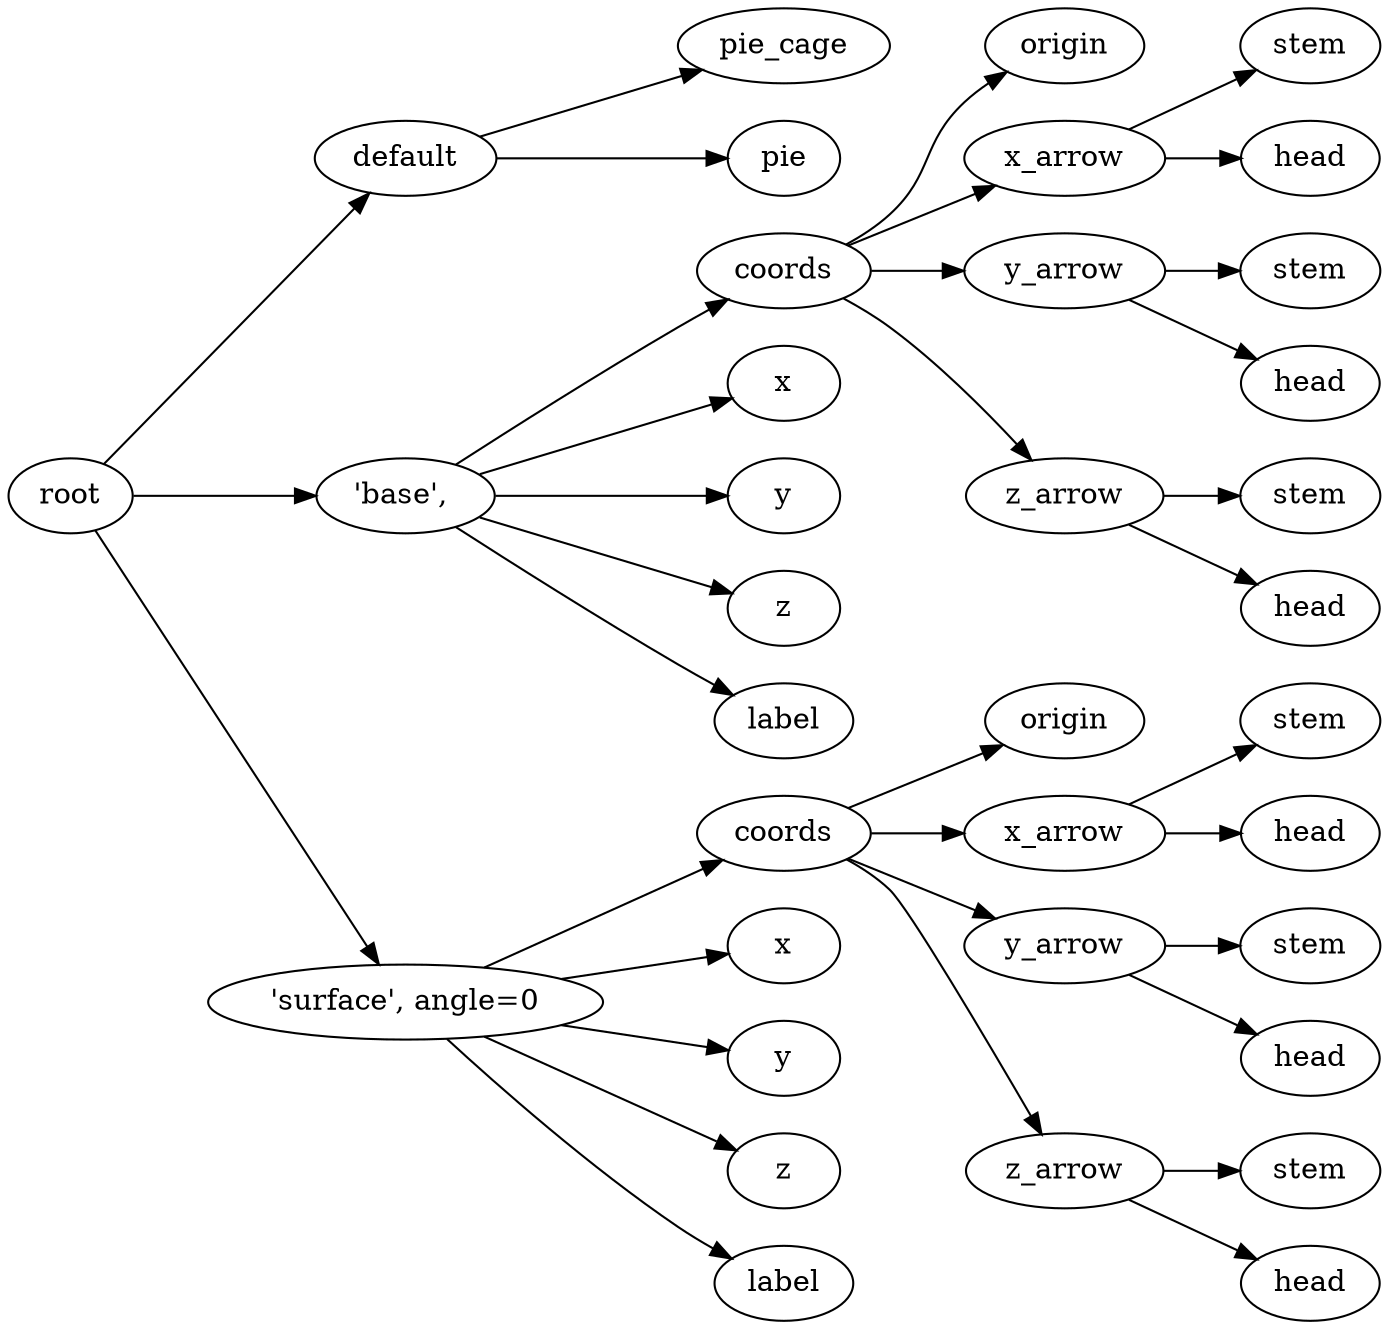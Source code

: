 digraph default {
	graph [rankdir=LR]
	root_1 [label=root href="javascript:s=&quot;\(\)\nNone&quot;; console.log(s); alert(s);"]
	default_2 [label=default href="javascript:s=&quot;\(&#x27;default&#x27;,\)\nPie&quot;; console.log(s); alert(s);" tooltip=Pie]
	pie_cage_3 [label=pie_cage href="javascript:s=&quot;\(&#x27;default&#x27;,\ &#x27;pie_cage&#x27;\)\nCylinder&quot;; console.log(s); alert(s);" tooltip=Cylinder]
	pie_4 [label=pie href="javascript:s=&quot;\(&#x27;default&#x27;,\ &#x27;pie&#x27;\)\nRotateExtrude&quot;; console.log(s); alert(s);" tooltip=RotateExtrude]
	5 [label="'base',\ " href="javascript:s=&quot;\(&quot;&#x27;base&#x27;,\ &quot;,\)\nAnnotatedCoordinates&quot;; console.log(s); alert(s);" tooltip=AnnotatedCoordinates]
	coords_6 [label=coords href="javascript:s=&quot;\(&quot;&#x27;base&#x27;,\ &quot;,\ &#x27;coords&#x27;\)\nCoordinates&quot;; console.log(s); alert(s);" tooltip=Coordinates]
	origin_7 [label=origin href="javascript:s=&quot;\(&quot;&#x27;base&#x27;,\ &quot;,\ &#x27;coords&#x27;,\ &#x27;origin&#x27;\)\nCoordinatesCage&quot;; console.log(s); alert(s);" tooltip=CoordinatesCage]
	x_arrow_8 [label=x_arrow href="javascript:s=&quot;\(&quot;&#x27;base&#x27;,\ &quot;,\ &#x27;coords&#x27;,\ &#x27;x_arrow&#x27;\)\nArrow&quot;; console.log(s); alert(s);" tooltip=Arrow]
	stem_9 [label=stem href="javascript:s=&quot;\(&quot;&#x27;base&#x27;,\ &quot;,\ &#x27;coords&#x27;,\ &#x27;x_arrow&#x27;,\ &#x27;stem&#x27;\)\nCone&quot;; console.log(s); alert(s);" tooltip=Cone]
	head_10 [label=head href="javascript:s=&quot;\(&quot;&#x27;base&#x27;,\ &quot;,\ &#x27;coords&#x27;,\ &#x27;x_arrow&#x27;,\ &#x27;head&#x27;\)\nCone&quot;; console.log(s); alert(s);" tooltip=Cone]
	y_arrow_11 [label=y_arrow href="javascript:s=&quot;\(&quot;&#x27;base&#x27;,\ &quot;,\ &#x27;coords&#x27;,\ &#x27;y_arrow&#x27;\)\nArrow&quot;; console.log(s); alert(s);" tooltip=Arrow]
	stem_12 [label=stem href="javascript:s=&quot;\(&quot;&#x27;base&#x27;,\ &quot;,\ &#x27;coords&#x27;,\ &#x27;y_arrow&#x27;,\ &#x27;stem&#x27;\)\nCone&quot;; console.log(s); alert(s);" tooltip=Cone]
	head_13 [label=head href="javascript:s=&quot;\(&quot;&#x27;base&#x27;,\ &quot;,\ &#x27;coords&#x27;,\ &#x27;y_arrow&#x27;,\ &#x27;head&#x27;\)\nCone&quot;; console.log(s); alert(s);" tooltip=Cone]
	z_arrow_14 [label=z_arrow href="javascript:s=&quot;\(&quot;&#x27;base&#x27;,\ &quot;,\ &#x27;coords&#x27;,\ &#x27;z_arrow&#x27;\)\nArrow&quot;; console.log(s); alert(s);" tooltip=Arrow]
	stem_15 [label=stem href="javascript:s=&quot;\(&quot;&#x27;base&#x27;,\ &quot;,\ &#x27;coords&#x27;,\ &#x27;z_arrow&#x27;,\ &#x27;stem&#x27;\)\nCone&quot;; console.log(s); alert(s);" tooltip=Cone]
	head_16 [label=head href="javascript:s=&quot;\(&quot;&#x27;base&#x27;,\ &quot;,\ &#x27;coords&#x27;,\ &#x27;z_arrow&#x27;,\ &#x27;head&#x27;\)\nCone&quot;; console.log(s); alert(s);" tooltip=Cone]
	x_17 [label=x href="javascript:s=&quot;\(&quot;&#x27;base&#x27;,\ &quot;,\ &#x27;x&#x27;\)\nText&quot;; console.log(s); alert(s);" tooltip=Text]
	y_18 [label=y href="javascript:s=&quot;\(&quot;&#x27;base&#x27;,\ &quot;,\ &#x27;y&#x27;\)\nText&quot;; console.log(s); alert(s);" tooltip=Text]
	z_19 [label=z href="javascript:s=&quot;\(&quot;&#x27;base&#x27;,\ &quot;,\ &#x27;z&#x27;\)\nText&quot;; console.log(s); alert(s);" tooltip=Text]
	label_20 [label=label href="javascript:s=&quot;\(&quot;&#x27;base&#x27;,\ &quot;,\ &#x27;label&#x27;\)\nText&quot;; console.log(s); alert(s);" tooltip=Text]
	21 [label="'surface',\ angle=0" href="javascript:s=&quot;\(&quot;&#x27;surface&#x27;,\ angle=0&quot;,\)\nAnnotatedCoordinates&quot;; console.log(s); alert(s);" tooltip=AnnotatedCoordinates]
	coords_22 [label=coords href="javascript:s=&quot;\(&quot;&#x27;surface&#x27;,\ angle=0&quot;,\ &#x27;coords&#x27;\)\nCoordinates&quot;; console.log(s); alert(s);" tooltip=Coordinates]
	origin_23 [label=origin href="javascript:s=&quot;\(&quot;&#x27;surface&#x27;,\ angle=0&quot;,\ &#x27;coords&#x27;,\ &#x27;origin&#x27;\)\nCoordinatesCage&quot;; console.log(s); alert(s);" tooltip=CoordinatesCage]
	x_arrow_24 [label=x_arrow href="javascript:s=&quot;\(&quot;&#x27;surface&#x27;,\ angle=0&quot;,\ &#x27;coords&#x27;,\ &#x27;x_arrow&#x27;\)\nArrow&quot;; console.log(s); alert(s);" tooltip=Arrow]
	stem_25 [label=stem href="javascript:s=&quot;\(&quot;&#x27;surface&#x27;,\ angle=0&quot;,\ &#x27;coords&#x27;,\ &#x27;x_arrow&#x27;,\ &#x27;stem&#x27;\)\nCone&quot;; console.log(s); alert(s);" tooltip=Cone]
	head_26 [label=head href="javascript:s=&quot;\(&quot;&#x27;surface&#x27;,\ angle=0&quot;,\ &#x27;coords&#x27;,\ &#x27;x_arrow&#x27;,\ &#x27;head&#x27;\)\nCone&quot;; console.log(s); alert(s);" tooltip=Cone]
	y_arrow_27 [label=y_arrow href="javascript:s=&quot;\(&quot;&#x27;surface&#x27;,\ angle=0&quot;,\ &#x27;coords&#x27;,\ &#x27;y_arrow&#x27;\)\nArrow&quot;; console.log(s); alert(s);" tooltip=Arrow]
	stem_28 [label=stem href="javascript:s=&quot;\(&quot;&#x27;surface&#x27;,\ angle=0&quot;,\ &#x27;coords&#x27;,\ &#x27;y_arrow&#x27;,\ &#x27;stem&#x27;\)\nCone&quot;; console.log(s); alert(s);" tooltip=Cone]
	head_29 [label=head href="javascript:s=&quot;\(&quot;&#x27;surface&#x27;,\ angle=0&quot;,\ &#x27;coords&#x27;,\ &#x27;y_arrow&#x27;,\ &#x27;head&#x27;\)\nCone&quot;; console.log(s); alert(s);" tooltip=Cone]
	z_arrow_30 [label=z_arrow href="javascript:s=&quot;\(&quot;&#x27;surface&#x27;,\ angle=0&quot;,\ &#x27;coords&#x27;,\ &#x27;z_arrow&#x27;\)\nArrow&quot;; console.log(s); alert(s);" tooltip=Arrow]
	stem_31 [label=stem href="javascript:s=&quot;\(&quot;&#x27;surface&#x27;,\ angle=0&quot;,\ &#x27;coords&#x27;,\ &#x27;z_arrow&#x27;,\ &#x27;stem&#x27;\)\nCone&quot;; console.log(s); alert(s);" tooltip=Cone]
	head_32 [label=head href="javascript:s=&quot;\(&quot;&#x27;surface&#x27;,\ angle=0&quot;,\ &#x27;coords&#x27;,\ &#x27;z_arrow&#x27;,\ &#x27;head&#x27;\)\nCone&quot;; console.log(s); alert(s);" tooltip=Cone]
	x_33 [label=x href="javascript:s=&quot;\(&quot;&#x27;surface&#x27;,\ angle=0&quot;,\ &#x27;x&#x27;\)\nText&quot;; console.log(s); alert(s);" tooltip=Text]
	y_34 [label=y href="javascript:s=&quot;\(&quot;&#x27;surface&#x27;,\ angle=0&quot;,\ &#x27;y&#x27;\)\nText&quot;; console.log(s); alert(s);" tooltip=Text]
	z_35 [label=z href="javascript:s=&quot;\(&quot;&#x27;surface&#x27;,\ angle=0&quot;,\ &#x27;z&#x27;\)\nText&quot;; console.log(s); alert(s);" tooltip=Text]
	label_36 [label=label href="javascript:s=&quot;\(&quot;&#x27;surface&#x27;,\ angle=0&quot;,\ &#x27;label&#x27;\)\nText&quot;; console.log(s); alert(s);" tooltip=Text]
	root_1 -> default_2
	default_2 -> pie_cage_3
	default_2 -> pie_4
	root_1 -> 5
	5 -> coords_6
	coords_6 -> origin_7
	coords_6 -> x_arrow_8
	x_arrow_8 -> stem_9
	x_arrow_8 -> head_10
	coords_6 -> y_arrow_11
	y_arrow_11 -> stem_12
	y_arrow_11 -> head_13
	coords_6 -> z_arrow_14
	z_arrow_14 -> stem_15
	z_arrow_14 -> head_16
	5 -> x_17
	5 -> y_18
	5 -> z_19
	5 -> label_20
	root_1 -> 21
	21 -> coords_22
	coords_22 -> origin_23
	coords_22 -> x_arrow_24
	x_arrow_24 -> stem_25
	x_arrow_24 -> head_26
	coords_22 -> y_arrow_27
	y_arrow_27 -> stem_28
	y_arrow_27 -> head_29
	coords_22 -> z_arrow_30
	z_arrow_30 -> stem_31
	z_arrow_30 -> head_32
	21 -> x_33
	21 -> y_34
	21 -> z_35
	21 -> label_36
}
